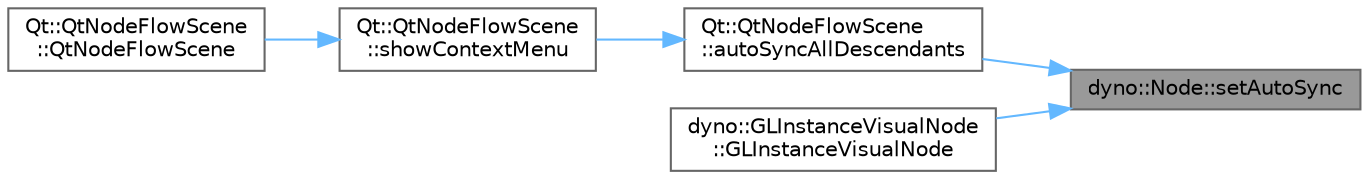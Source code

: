 digraph "dyno::Node::setAutoSync"
{
 // LATEX_PDF_SIZE
  bgcolor="transparent";
  edge [fontname=Helvetica,fontsize=10,labelfontname=Helvetica,labelfontsize=10];
  node [fontname=Helvetica,fontsize=10,shape=box,height=0.2,width=0.4];
  rankdir="RL";
  Node1 [id="Node000001",label="dyno::Node::setAutoSync",height=0.2,width=0.4,color="gray40", fillcolor="grey60", style="filled", fontcolor="black",tooltip="Whether the node can be automatically synchronized when its ancestor is updated."];
  Node1 -> Node2 [id="edge1_Node000001_Node000002",dir="back",color="steelblue1",style="solid",tooltip=" "];
  Node2 [id="Node000002",label="Qt::QtNodeFlowScene\l::autoSyncAllDescendants",height=0.2,width=0.4,color="grey40", fillcolor="white", style="filled",URL="$class_qt_1_1_qt_node_flow_scene.html#a9ee5d0e3f3c3bc80b2e592cec1e092dd",tooltip=" "];
  Node2 -> Node3 [id="edge2_Node000002_Node000003",dir="back",color="steelblue1",style="solid",tooltip=" "];
  Node3 [id="Node000003",label="Qt::QtNodeFlowScene\l::showContextMenu",height=0.2,width=0.4,color="grey40", fillcolor="white", style="filled",URL="$class_qt_1_1_qt_node_flow_scene.html#aa41109191c5699b10ad2132eafb64499",tooltip=" "];
  Node3 -> Node4 [id="edge3_Node000003_Node000004",dir="back",color="steelblue1",style="solid",tooltip=" "];
  Node4 [id="Node000004",label="Qt::QtNodeFlowScene\l::QtNodeFlowScene",height=0.2,width=0.4,color="grey40", fillcolor="white", style="filled",URL="$class_qt_1_1_qt_node_flow_scene.html#ab47298add0fea824f9705563d4ac7511",tooltip=" "];
  Node1 -> Node5 [id="edge4_Node000001_Node000005",dir="back",color="steelblue1",style="solid",tooltip=" "];
  Node5 [id="Node000005",label="dyno::GLInstanceVisualNode\l::GLInstanceVisualNode",height=0.2,width=0.4,color="grey40", fillcolor="white", style="filled",URL="$classdyno_1_1_g_l_instance_visual_node.html#a6bffc4909d4452e97dd12b443e4d3e6a",tooltip=" "];
}
